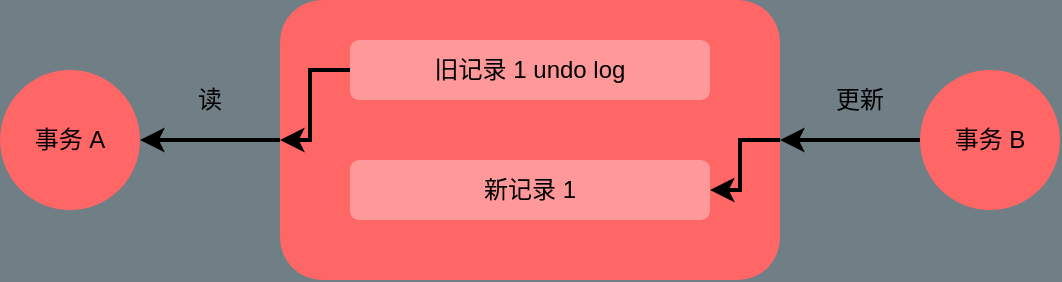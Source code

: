 <mxfile version="12.3.2" type="device" pages="1"><diagram id="6a731a19-8d31-9384-78a2-239565b7b9f0" name="Page-1"><mxGraphModel dx="768" dy="560" grid="1" gridSize="10" guides="1" tooltips="1" connect="1" arrows="1" fold="1" page="1" pageScale="1" pageWidth="1169" pageHeight="827" background="#707E86" math="0" shadow="0"><root><mxCell id="0"/><mxCell id="1" parent="0"/><mxCell id="-zHPyfq8xViXShTRf_Y--1580" value="" style="rounded=1;whiteSpace=wrap;html=1;dashed=1;fillColor=#FF6666;strokeColor=none;" vertex="1" parent="1"><mxGeometry x="400" y="290" width="250" height="140" as="geometry"/></mxCell><mxCell id="-zHPyfq8xViXShTRf_Y--1583" style="edgeStyle=orthogonalEdgeStyle;rounded=0;comic=0;jumpStyle=none;orthogonalLoop=1;jettySize=auto;html=1;exitX=0;exitY=0.5;exitDx=0;exitDy=0;entryX=1;entryY=0.5;entryDx=0;entryDy=0;endSize=6;strokeWidth=2;" edge="1" parent="1" source="-zHPyfq8xViXShTRf_Y--1580" target="-zHPyfq8xViXShTRf_Y--1571"><mxGeometry relative="1" as="geometry"/></mxCell><mxCell id="-zHPyfq8xViXShTRf_Y--1587" style="edgeStyle=orthogonalEdgeStyle;rounded=0;comic=0;jumpStyle=none;orthogonalLoop=1;jettySize=auto;html=1;exitX=1;exitY=0.5;exitDx=0;exitDy=0;entryX=1;entryY=0.5;entryDx=0;entryDy=0;endSize=6;strokeWidth=2;" edge="1" parent="1" source="-zHPyfq8xViXShTRf_Y--1580" target="-zHPyfq8xViXShTRf_Y--1578"><mxGeometry relative="1" as="geometry"><Array as="points"><mxPoint x="630" y="360"/><mxPoint x="630" y="385"/></Array></mxGeometry></mxCell><mxCell id="-zHPyfq8xViXShTRf_Y--1571" value="事务 A" style="ellipse;whiteSpace=wrap;html=1;aspect=fixed;dashed=1;fillColor=#FF6666;strokeColor=none;" vertex="1" parent="1"><mxGeometry x="260" y="325" width="70" height="70" as="geometry"/></mxCell><mxCell id="-zHPyfq8xViXShTRf_Y--1581" style="edgeStyle=orthogonalEdgeStyle;rounded=0;comic=0;jumpStyle=none;orthogonalLoop=1;jettySize=auto;html=1;exitX=0;exitY=0.5;exitDx=0;exitDy=0;entryX=1;entryY=0.5;entryDx=0;entryDy=0;endSize=6;strokeWidth=2;" edge="1" parent="1" source="-zHPyfq8xViXShTRf_Y--1573" target="-zHPyfq8xViXShTRf_Y--1580"><mxGeometry relative="1" as="geometry"/></mxCell><mxCell id="-zHPyfq8xViXShTRf_Y--1573" value="事务 B" style="ellipse;whiteSpace=wrap;html=1;aspect=fixed;dashed=1;fillColor=#FF6666;strokeColor=none;" vertex="1" parent="1"><mxGeometry x="720" y="325" width="70" height="70" as="geometry"/></mxCell><mxCell id="-zHPyfq8xViXShTRf_Y--1586" style="edgeStyle=orthogonalEdgeStyle;rounded=0;comic=0;jumpStyle=none;orthogonalLoop=1;jettySize=auto;html=1;exitX=0;exitY=0.5;exitDx=0;exitDy=0;entryX=0;entryY=0.5;entryDx=0;entryDy=0;endSize=6;strokeWidth=2;" edge="1" parent="1" source="-zHPyfq8xViXShTRf_Y--1574" target="-zHPyfq8xViXShTRf_Y--1580"><mxGeometry relative="1" as="geometry"/></mxCell><mxCell id="-zHPyfq8xViXShTRf_Y--1574" value="旧记录 1 undo log" style="rounded=1;whiteSpace=wrap;html=1;dashed=1;fillColor=#FF9999;strokeColor=none;" vertex="1" parent="1"><mxGeometry x="435" y="310" width="180" height="30" as="geometry"/></mxCell><mxCell id="-zHPyfq8xViXShTRf_Y--1576" value="更新" style="text;html=1;strokeColor=none;fillColor=none;align=center;verticalAlign=middle;whiteSpace=wrap;rounded=0;dashed=1;" vertex="1" parent="1"><mxGeometry x="670" y="330" width="40" height="20" as="geometry"/></mxCell><mxCell id="-zHPyfq8xViXShTRf_Y--1578" value="新记录 1" style="rounded=1;whiteSpace=wrap;html=1;dashed=1;fillColor=#FF9999;strokeColor=none;" vertex="1" parent="1"><mxGeometry x="435" y="370" width="180" height="30" as="geometry"/></mxCell><mxCell id="-zHPyfq8xViXShTRf_Y--1584" value="读" style="text;html=1;strokeColor=none;fillColor=none;align=center;verticalAlign=middle;whiteSpace=wrap;rounded=0;dashed=1;" vertex="1" parent="1"><mxGeometry x="345" y="330" width="40" height="20" as="geometry"/></mxCell></root></mxGraphModel></diagram></mxfile>